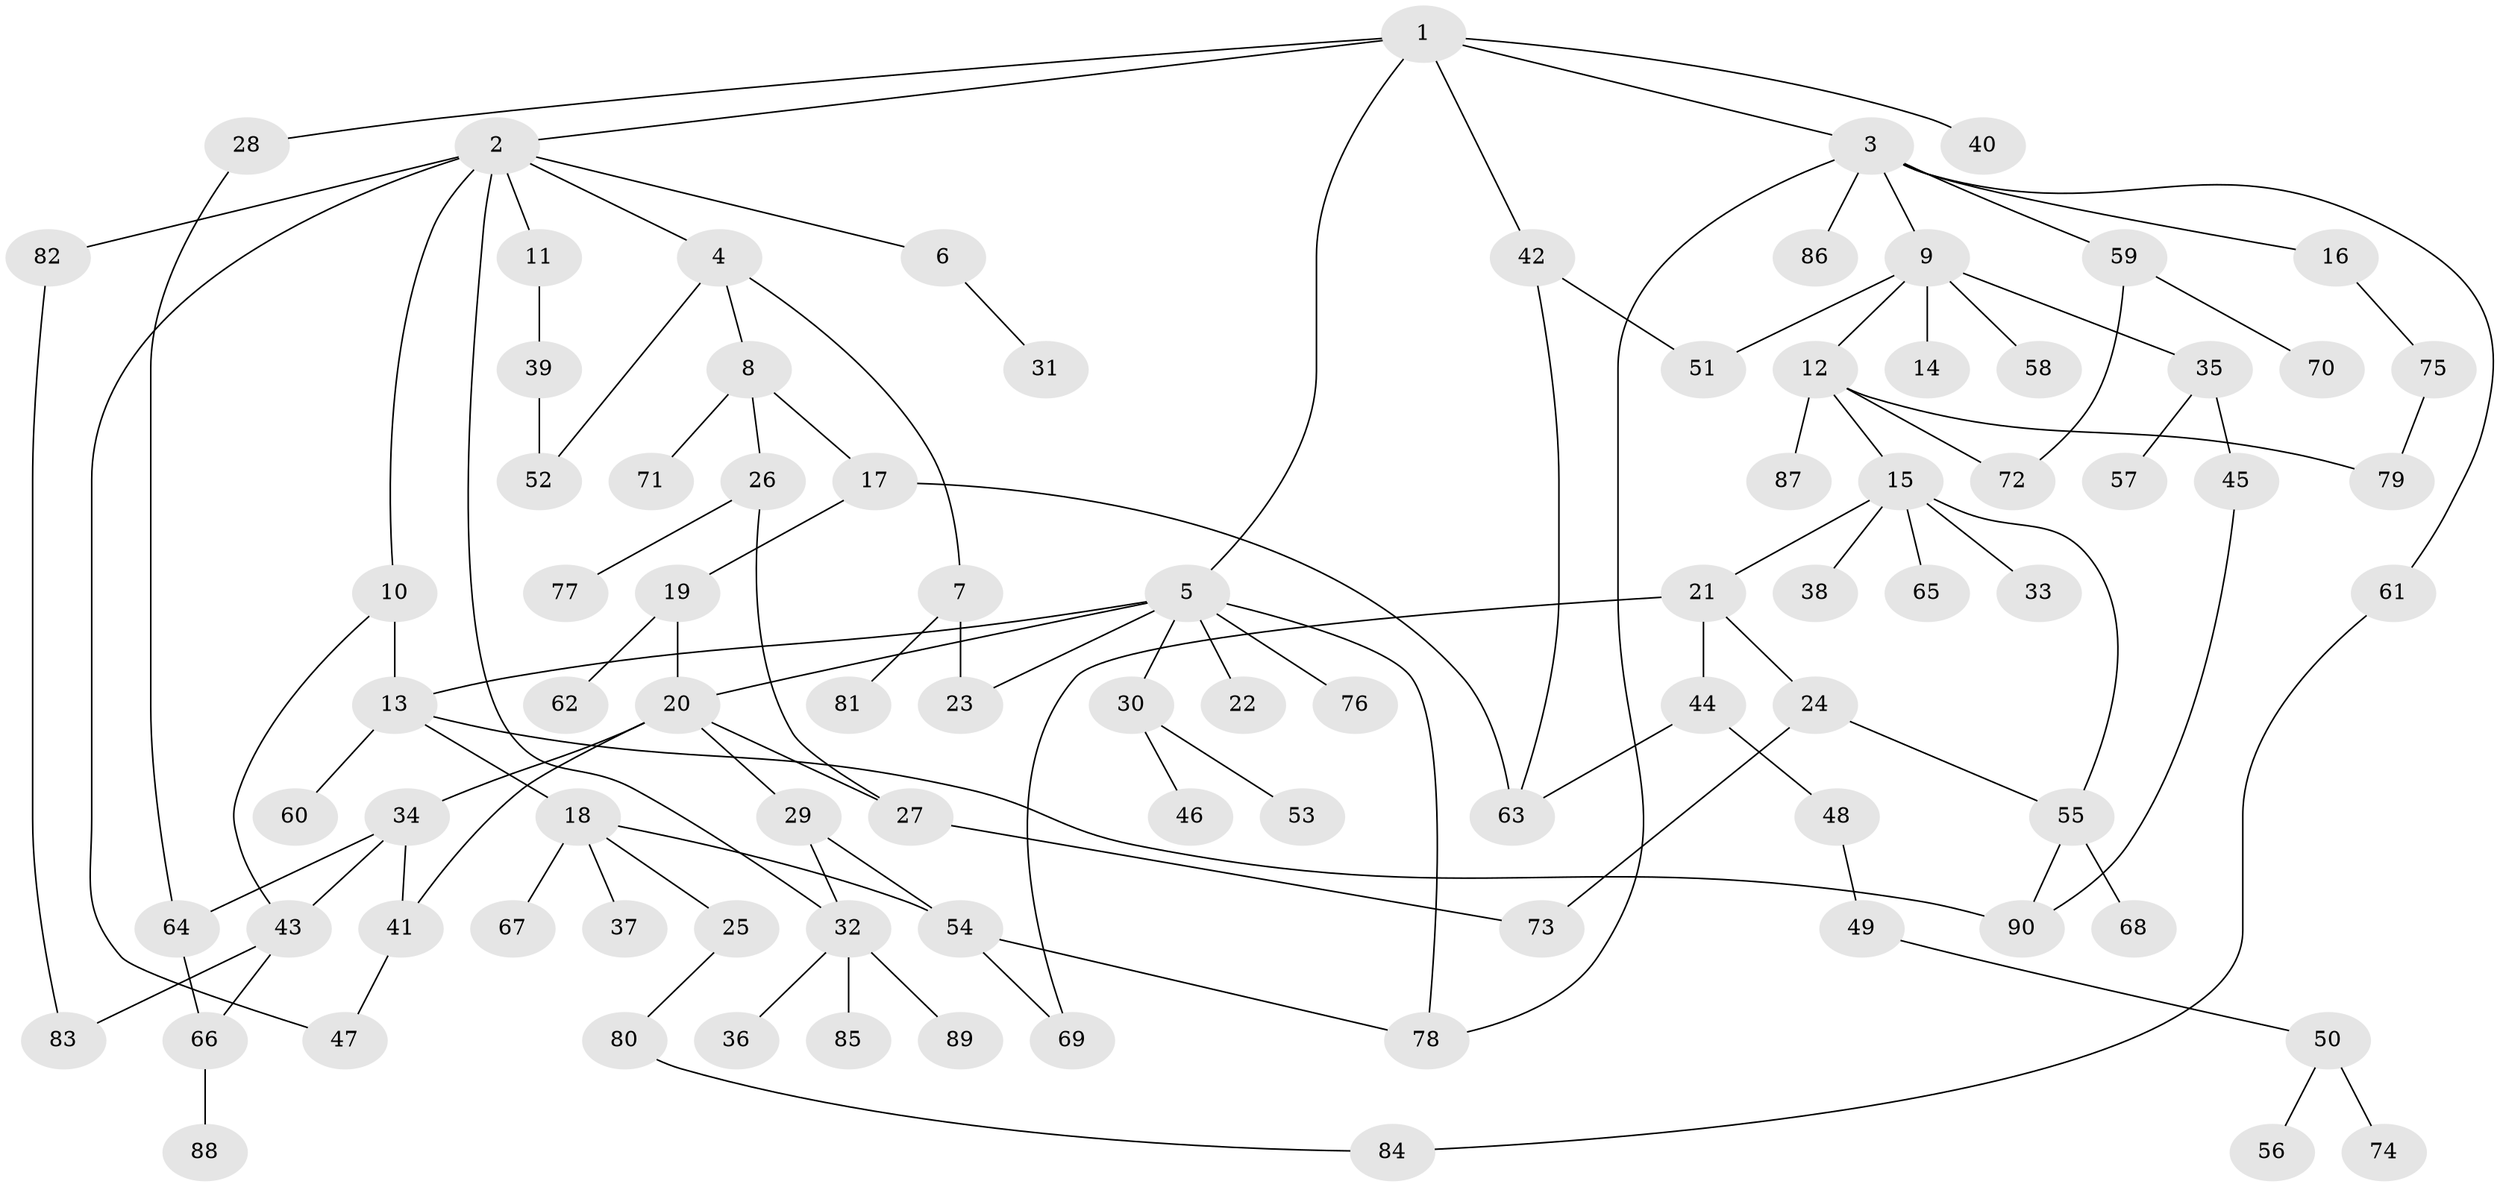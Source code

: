// Generated by graph-tools (version 1.1) at 2025/49/03/09/25 03:49:16]
// undirected, 90 vertices, 115 edges
graph export_dot {
graph [start="1"]
  node [color=gray90,style=filled];
  1;
  2;
  3;
  4;
  5;
  6;
  7;
  8;
  9;
  10;
  11;
  12;
  13;
  14;
  15;
  16;
  17;
  18;
  19;
  20;
  21;
  22;
  23;
  24;
  25;
  26;
  27;
  28;
  29;
  30;
  31;
  32;
  33;
  34;
  35;
  36;
  37;
  38;
  39;
  40;
  41;
  42;
  43;
  44;
  45;
  46;
  47;
  48;
  49;
  50;
  51;
  52;
  53;
  54;
  55;
  56;
  57;
  58;
  59;
  60;
  61;
  62;
  63;
  64;
  65;
  66;
  67;
  68;
  69;
  70;
  71;
  72;
  73;
  74;
  75;
  76;
  77;
  78;
  79;
  80;
  81;
  82;
  83;
  84;
  85;
  86;
  87;
  88;
  89;
  90;
  1 -- 2;
  1 -- 3;
  1 -- 5;
  1 -- 28;
  1 -- 40;
  1 -- 42;
  2 -- 4;
  2 -- 6;
  2 -- 10;
  2 -- 11;
  2 -- 32;
  2 -- 82;
  2 -- 47;
  3 -- 9;
  3 -- 16;
  3 -- 59;
  3 -- 61;
  3 -- 78;
  3 -- 86;
  4 -- 7;
  4 -- 8;
  4 -- 52;
  5 -- 13;
  5 -- 22;
  5 -- 23;
  5 -- 30;
  5 -- 76;
  5 -- 78;
  5 -- 20;
  6 -- 31;
  7 -- 81;
  7 -- 23;
  8 -- 17;
  8 -- 26;
  8 -- 71;
  9 -- 12;
  9 -- 14;
  9 -- 35;
  9 -- 58;
  9 -- 51;
  10 -- 43;
  10 -- 13;
  11 -- 39;
  12 -- 15;
  12 -- 72;
  12 -- 79;
  12 -- 87;
  13 -- 18;
  13 -- 60;
  13 -- 90;
  15 -- 21;
  15 -- 33;
  15 -- 38;
  15 -- 65;
  15 -- 55;
  16 -- 75;
  17 -- 19;
  17 -- 63;
  18 -- 25;
  18 -- 37;
  18 -- 67;
  18 -- 54;
  19 -- 20;
  19 -- 62;
  20 -- 29;
  20 -- 34;
  20 -- 41;
  20 -- 27;
  21 -- 24;
  21 -- 44;
  21 -- 69;
  24 -- 55;
  24 -- 73;
  25 -- 80;
  26 -- 27;
  26 -- 77;
  27 -- 73;
  28 -- 64;
  29 -- 54;
  29 -- 32;
  30 -- 46;
  30 -- 53;
  32 -- 36;
  32 -- 85;
  32 -- 89;
  34 -- 43;
  34 -- 41;
  34 -- 64;
  35 -- 45;
  35 -- 57;
  39 -- 52;
  41 -- 47;
  42 -- 51;
  42 -- 63;
  43 -- 66;
  43 -- 83;
  44 -- 48;
  44 -- 63;
  45 -- 90;
  48 -- 49;
  49 -- 50;
  50 -- 56;
  50 -- 74;
  54 -- 78;
  54 -- 69;
  55 -- 68;
  55 -- 90;
  59 -- 70;
  59 -- 72;
  61 -- 84;
  64 -- 66;
  66 -- 88;
  75 -- 79;
  80 -- 84;
  82 -- 83;
}
